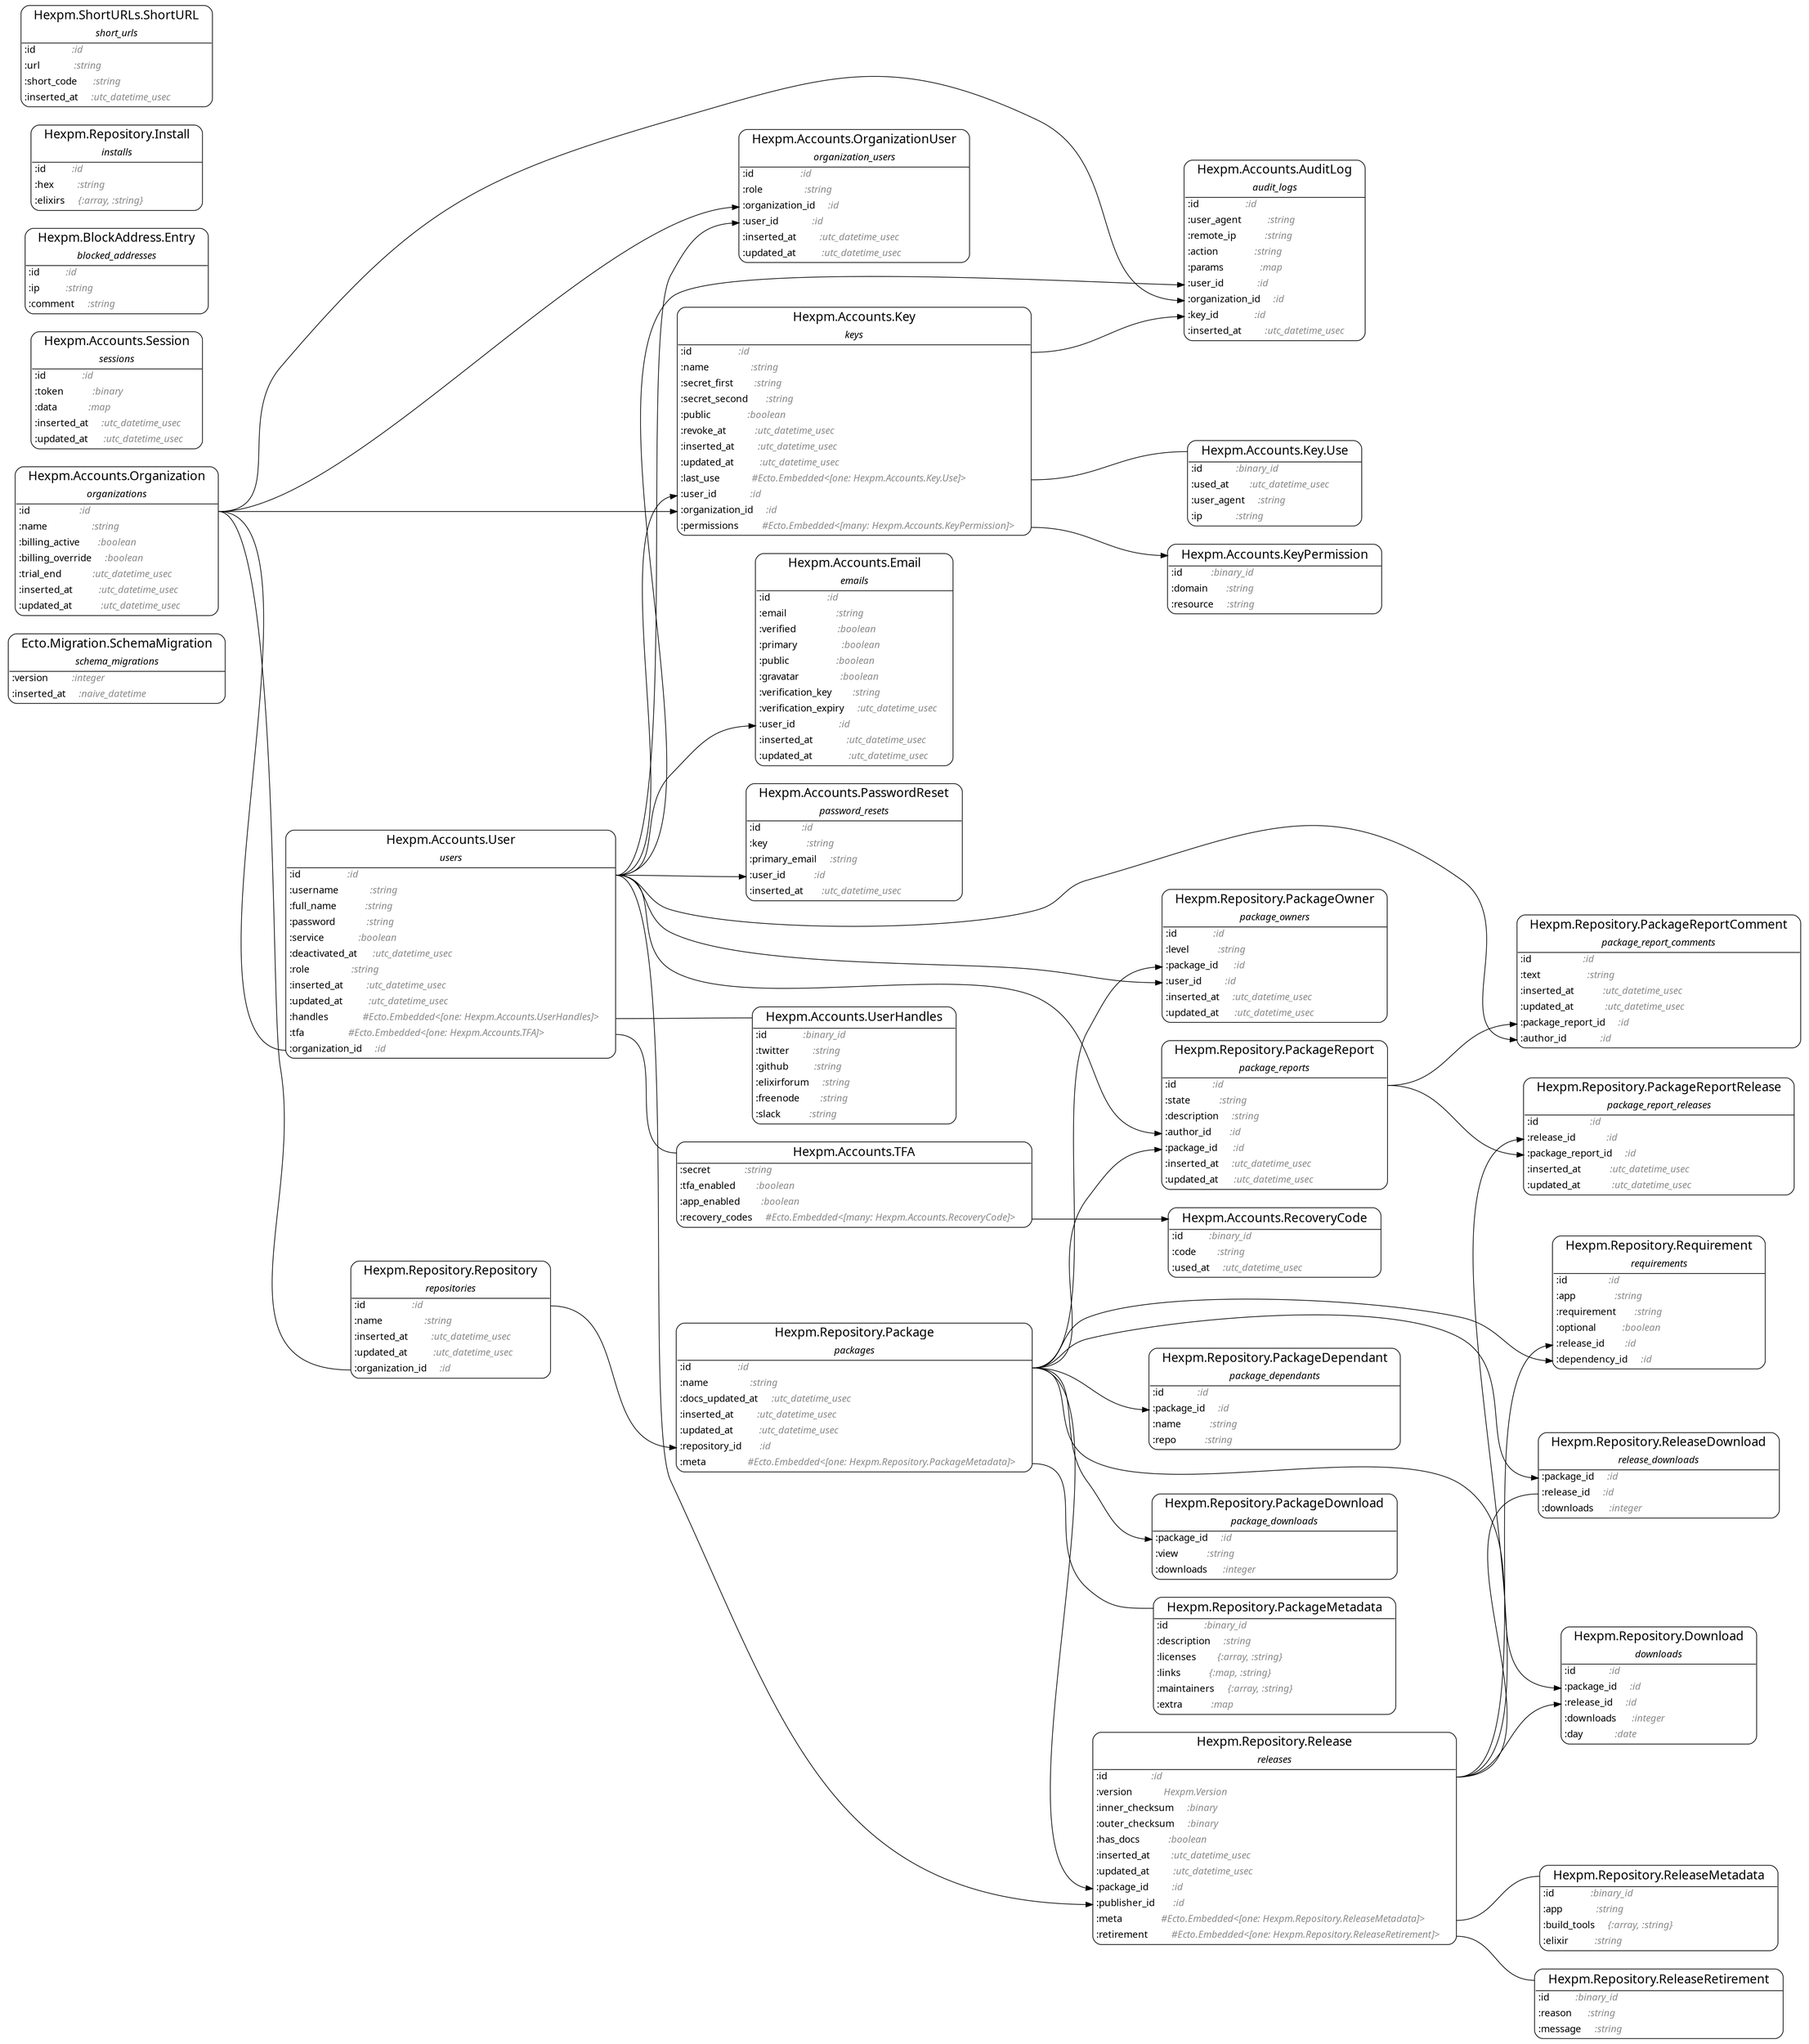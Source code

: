 digraph {
  ranksep=1.0; rankdir=LR;
  node [shape = none, fontname="Roboto Mono"];
  "Ecto.Migration.SchemaMigration" [label= <<table align='left' border='1' style='rounded' cellspacing='0' cellpadding='4' cellborder='0'><tr><td port='header@schema_module'><font point-size='18'>   Ecto.Migration.SchemaMigration   </font></td></tr><tr><td border='1' sides='b' colspan='2'><font point-size='14'><i>schema_migrations</i></font></td></tr><tr><td align='left' port='field@version'>:version         <i><font color='gray54'>:integer            </font></i></td></tr><tr><td align='left' port='field@inserted_at'>:inserted_at     <i><font color='gray54'>:naive_datetime     </font></i></td></tr></table>>]
  "Hexpm.Accounts.AuditLog" [label= <<table align='left' border='1' style='rounded' cellspacing='0' cellpadding='4' cellborder='0'><tr><td port='header@schema_module'><font point-size='18'>   Hexpm.Accounts.AuditLog   </font></td></tr><tr><td border='1' sides='b' colspan='2'><font point-size='14'><i>audit_logs</i></font></td></tr><tr><td align='left' port='field@id'>:id                  <i><font color='gray54'>:id                    </font></i></td></tr><tr><td align='left' port='field@user_agent'>:user_agent          <i><font color='gray54'>:string                </font></i></td></tr><tr><td align='left' port='field@remote_ip'>:remote_ip           <i><font color='gray54'>:string                </font></i></td></tr><tr><td align='left' port='field@action'>:action              <i><font color='gray54'>:string                </font></i></td></tr><tr><td align='left' port='field@params'>:params              <i><font color='gray54'>:map                   </font></i></td></tr><tr><td align='left' port='field@user_id'>:user_id             <i><font color='gray54'>:id                    </font></i></td></tr><tr><td align='left' port='field@organization_id'>:organization_id     <i><font color='gray54'>:id                    </font></i></td></tr><tr><td align='left' port='field@key_id'>:key_id              <i><font color='gray54'>:id                    </font></i></td></tr><tr><td align='left' port='field@inserted_at'>:inserted_at         <i><font color='gray54'>:utc_datetime_usec     </font></i></td></tr></table>>]
  "Hexpm.Accounts.Email" [label= <<table align='left' border='1' style='rounded' cellspacing='0' cellpadding='4' cellborder='0'><tr><td port='header@schema_module'><font point-size='18'>   Hexpm.Accounts.Email   </font></td></tr><tr><td border='1' sides='b' colspan='2'><font point-size='14'><i>emails</i></font></td></tr><tr><td align='left' port='field@id'>:id                      <i><font color='gray54'>:id                    </font></i></td></tr><tr><td align='left' port='field@email'>:email                   <i><font color='gray54'>:string                </font></i></td></tr><tr><td align='left' port='field@verified'>:verified                <i><font color='gray54'>:boolean               </font></i></td></tr><tr><td align='left' port='field@primary'>:primary                 <i><font color='gray54'>:boolean               </font></i></td></tr><tr><td align='left' port='field@public'>:public                  <i><font color='gray54'>:boolean               </font></i></td></tr><tr><td align='left' port='field@gravatar'>:gravatar                <i><font color='gray54'>:boolean               </font></i></td></tr><tr><td align='left' port='field@verification_key'>:verification_key        <i><font color='gray54'>:string                </font></i></td></tr><tr><td align='left' port='field@verification_expiry'>:verification_expiry     <i><font color='gray54'>:utc_datetime_usec     </font></i></td></tr><tr><td align='left' port='field@user_id'>:user_id                 <i><font color='gray54'>:id                    </font></i></td></tr><tr><td align='left' port='field@inserted_at'>:inserted_at             <i><font color='gray54'>:utc_datetime_usec     </font></i></td></tr><tr><td align='left' port='field@updated_at'>:updated_at              <i><font color='gray54'>:utc_datetime_usec     </font></i></td></tr></table>>]
  "Hexpm.Accounts.Key" [label= <<table align='left' border='1' style='rounded' cellspacing='0' cellpadding='4' cellborder='0'><tr><td port='header@schema_module'><font point-size='18'>   Hexpm.Accounts.Key   </font></td></tr><tr><td border='1' sides='b' colspan='2'><font point-size='14'><i>keys</i></font></td></tr><tr><td align='left' port='field@id'>:id                  <i><font color='gray54'>:id                                                      </font></i></td></tr><tr><td align='left' port='field@name'>:name                <i><font color='gray54'>:string                                                  </font></i></td></tr><tr><td align='left' port='field@secret_first'>:secret_first        <i><font color='gray54'>:string                                                  </font></i></td></tr><tr><td align='left' port='field@secret_second'>:secret_second       <i><font color='gray54'>:string                                                  </font></i></td></tr><tr><td align='left' port='field@public'>:public              <i><font color='gray54'>:boolean                                                 </font></i></td></tr><tr><td align='left' port='field@revoke_at'>:revoke_at           <i><font color='gray54'>:utc_datetime_usec                                       </font></i></td></tr><tr><td align='left' port='field@inserted_at'>:inserted_at         <i><font color='gray54'>:utc_datetime_usec                                       </font></i></td></tr><tr><td align='left' port='field@updated_at'>:updated_at          <i><font color='gray54'>:utc_datetime_usec                                       </font></i></td></tr><tr><td align='left' port='field@last_use'>:last_use            <i><font color='gray54'>#Ecto.Embedded&lt;[one: Hexpm.Accounts.Key.Use]&gt;            </font></i></td></tr><tr><td align='left' port='field@user_id'>:user_id             <i><font color='gray54'>:id                                                      </font></i></td></tr><tr><td align='left' port='field@organization_id'>:organization_id     <i><font color='gray54'>:id                                                      </font></i></td></tr><tr><td align='left' port='field@permissions'>:permissions         <i><font color='gray54'>#Ecto.Embedded&lt;[many: Hexpm.Accounts.KeyPermission]&gt;     </font></i></td></tr></table>>]
  "Hexpm.Accounts.Key.Use" [label= <<table align='left' border='1' style='rounded' cellspacing='0' cellpadding='4' cellborder='0'><tr><td border='1' sides='b' colspan='2' port='header@schema_module'><font point-size='18'>   Hexpm.Accounts.Key.Use   </font></td></tr><tr><td align='left' port='field@id'>:id             <i><font color='gray54'>:binary_id             </font></i></td></tr><tr><td align='left' port='field@used_at'>:used_at        <i><font color='gray54'>:utc_datetime_usec     </font></i></td></tr><tr><td align='left' port='field@user_agent'>:user_agent     <i><font color='gray54'>:string                </font></i></td></tr><tr><td align='left' port='field@ip'>:ip             <i><font color='gray54'>:string                </font></i></td></tr></table>>]
  "Hexpm.Accounts.KeyPermission" [label= <<table align='left' border='1' style='rounded' cellspacing='0' cellpadding='4' cellborder='0'><tr><td border='1' sides='b' colspan='2' port='header@schema_module'><font point-size='18'>   Hexpm.Accounts.KeyPermission   </font></td></tr><tr><td align='left' port='field@id'>:id           <i><font color='gray54'>:binary_id     </font></i></td></tr><tr><td align='left' port='field@domain'>:domain       <i><font color='gray54'>:string        </font></i></td></tr><tr><td align='left' port='field@resource'>:resource     <i><font color='gray54'>:string        </font></i></td></tr></table>>]
  "Hexpm.Accounts.Organization" [label= <<table align='left' border='1' style='rounded' cellspacing='0' cellpadding='4' cellborder='0'><tr><td port='header@schema_module'><font point-size='18'>   Hexpm.Accounts.Organization   </font></td></tr><tr><td border='1' sides='b' colspan='2'><font point-size='14'><i>organizations</i></font></td></tr><tr><td align='left' port='field@id'>:id                   <i><font color='gray54'>:id                    </font></i></td></tr><tr><td align='left' port='field@name'>:name                 <i><font color='gray54'>:string                </font></i></td></tr><tr><td align='left' port='field@billing_active'>:billing_active       <i><font color='gray54'>:boolean               </font></i></td></tr><tr><td align='left' port='field@billing_override'>:billing_override     <i><font color='gray54'>:boolean               </font></i></td></tr><tr><td align='left' port='field@trial_end'>:trial_end            <i><font color='gray54'>:utc_datetime_usec     </font></i></td></tr><tr><td align='left' port='field@inserted_at'>:inserted_at          <i><font color='gray54'>:utc_datetime_usec     </font></i></td></tr><tr><td align='left' port='field@updated_at'>:updated_at           <i><font color='gray54'>:utc_datetime_usec     </font></i></td></tr></table>>]
  "Hexpm.Accounts.OrganizationUser" [label= <<table align='left' border='1' style='rounded' cellspacing='0' cellpadding='4' cellborder='0'><tr><td port='header@schema_module'><font point-size='18'>   Hexpm.Accounts.OrganizationUser   </font></td></tr><tr><td border='1' sides='b' colspan='2'><font point-size='14'><i>organization_users</i></font></td></tr><tr><td align='left' port='field@id'>:id                  <i><font color='gray54'>:id                    </font></i></td></tr><tr><td align='left' port='field@role'>:role                <i><font color='gray54'>:string                </font></i></td></tr><tr><td align='left' port='field@organization_id'>:organization_id     <i><font color='gray54'>:id                    </font></i></td></tr><tr><td align='left' port='field@user_id'>:user_id             <i><font color='gray54'>:id                    </font></i></td></tr><tr><td align='left' port='field@inserted_at'>:inserted_at         <i><font color='gray54'>:utc_datetime_usec     </font></i></td></tr><tr><td align='left' port='field@updated_at'>:updated_at          <i><font color='gray54'>:utc_datetime_usec     </font></i></td></tr></table>>]
  "Hexpm.Accounts.PasswordReset" [label= <<table align='left' border='1' style='rounded' cellspacing='0' cellpadding='4' cellborder='0'><tr><td port='header@schema_module'><font point-size='18'>   Hexpm.Accounts.PasswordReset   </font></td></tr><tr><td border='1' sides='b' colspan='2'><font point-size='14'><i>password_resets</i></font></td></tr><tr><td align='left' port='field@id'>:id                <i><font color='gray54'>:id                    </font></i></td></tr><tr><td align='left' port='field@key'>:key               <i><font color='gray54'>:string                </font></i></td></tr><tr><td align='left' port='field@primary_email'>:primary_email     <i><font color='gray54'>:string                </font></i></td></tr><tr><td align='left' port='field@user_id'>:user_id           <i><font color='gray54'>:id                    </font></i></td></tr><tr><td align='left' port='field@inserted_at'>:inserted_at       <i><font color='gray54'>:utc_datetime_usec     </font></i></td></tr></table>>]
  "Hexpm.Accounts.RecoveryCode" [label= <<table align='left' border='1' style='rounded' cellspacing='0' cellpadding='4' cellborder='0'><tr><td border='1' sides='b' colspan='2' port='header@schema_module'><font point-size='18'>   Hexpm.Accounts.RecoveryCode   </font></td></tr><tr><td align='left' port='field@id'>:id          <i><font color='gray54'>:binary_id             </font></i></td></tr><tr><td align='left' port='field@code'>:code        <i><font color='gray54'>:string                </font></i></td></tr><tr><td align='left' port='field@used_at'>:used_at     <i><font color='gray54'>:utc_datetime_usec     </font></i></td></tr></table>>]
  "Hexpm.Accounts.Session" [label= <<table align='left' border='1' style='rounded' cellspacing='0' cellpadding='4' cellborder='0'><tr><td port='header@schema_module'><font point-size='18'>   Hexpm.Accounts.Session   </font></td></tr><tr><td border='1' sides='b' colspan='2'><font point-size='14'><i>sessions</i></font></td></tr><tr><td align='left' port='field@id'>:id              <i><font color='gray54'>:id                    </font></i></td></tr><tr><td align='left' port='field@token'>:token           <i><font color='gray54'>:binary                </font></i></td></tr><tr><td align='left' port='field@data'>:data            <i><font color='gray54'>:map                   </font></i></td></tr><tr><td align='left' port='field@inserted_at'>:inserted_at     <i><font color='gray54'>:utc_datetime_usec     </font></i></td></tr><tr><td align='left' port='field@updated_at'>:updated_at      <i><font color='gray54'>:utc_datetime_usec     </font></i></td></tr></table>>]
  "Hexpm.Accounts.TFA" [label= <<table align='left' border='1' style='rounded' cellspacing='0' cellpadding='4' cellborder='0'><tr><td border='1' sides='b' colspan='2' port='header@schema_module'><font point-size='18'>   Hexpm.Accounts.TFA   </font></td></tr><tr><td align='left' port='field@secret'>:secret             <i><font color='gray54'>:string                                                 </font></i></td></tr><tr><td align='left' port='field@tfa_enabled'>:tfa_enabled        <i><font color='gray54'>:boolean                                                </font></i></td></tr><tr><td align='left' port='field@app_enabled'>:app_enabled        <i><font color='gray54'>:boolean                                                </font></i></td></tr><tr><td align='left' port='field@recovery_codes'>:recovery_codes     <i><font color='gray54'>#Ecto.Embedded&lt;[many: Hexpm.Accounts.RecoveryCode]&gt;     </font></i></td></tr></table>>]
  "Hexpm.Accounts.User" [label= <<table align='left' border='1' style='rounded' cellspacing='0' cellpadding='4' cellborder='0'><tr><td port='header@schema_module'><font point-size='18'>   Hexpm.Accounts.User   </font></td></tr><tr><td border='1' sides='b' colspan='2'><font point-size='14'><i>users</i></font></td></tr><tr><td align='left' port='field@id'>:id                  <i><font color='gray54'>:id                                                   </font></i></td></tr><tr><td align='left' port='field@username'>:username            <i><font color='gray54'>:string                                               </font></i></td></tr><tr><td align='left' port='field@full_name'>:full_name           <i><font color='gray54'>:string                                               </font></i></td></tr><tr><td align='left' port='field@password'>:password            <i><font color='gray54'>:string                                               </font></i></td></tr><tr><td align='left' port='field@service'>:service             <i><font color='gray54'>:boolean                                              </font></i></td></tr><tr><td align='left' port='field@deactivated_at'>:deactivated_at      <i><font color='gray54'>:utc_datetime_usec                                    </font></i></td></tr><tr><td align='left' port='field@role'>:role                <i><font color='gray54'>:string                                               </font></i></td></tr><tr><td align='left' port='field@inserted_at'>:inserted_at         <i><font color='gray54'>:utc_datetime_usec                                    </font></i></td></tr><tr><td align='left' port='field@updated_at'>:updated_at          <i><font color='gray54'>:utc_datetime_usec                                    </font></i></td></tr><tr><td align='left' port='field@handles'>:handles             <i><font color='gray54'>#Ecto.Embedded&lt;[one: Hexpm.Accounts.UserHandles]&gt;     </font></i></td></tr><tr><td align='left' port='field@tfa'>:tfa                 <i><font color='gray54'>#Ecto.Embedded&lt;[one: Hexpm.Accounts.TFA]&gt;             </font></i></td></tr><tr><td align='left' port='field@organization_id'>:organization_id     <i><font color='gray54'>:id                                                   </font></i></td></tr></table>>]
  "Hexpm.Accounts.UserHandles" [label= <<table align='left' border='1' style='rounded' cellspacing='0' cellpadding='4' cellborder='0'><tr><td border='1' sides='b' colspan='2' port='header@schema_module'><font point-size='18'>   Hexpm.Accounts.UserHandles   </font></td></tr><tr><td align='left' port='field@id'>:id              <i><font color='gray54'>:binary_id     </font></i></td></tr><tr><td align='left' port='field@twitter'>:twitter         <i><font color='gray54'>:string        </font></i></td></tr><tr><td align='left' port='field@github'>:github          <i><font color='gray54'>:string        </font></i></td></tr><tr><td align='left' port='field@elixirforum'>:elixirforum     <i><font color='gray54'>:string        </font></i></td></tr><tr><td align='left' port='field@freenode'>:freenode        <i><font color='gray54'>:string        </font></i></td></tr><tr><td align='left' port='field@slack'>:slack           <i><font color='gray54'>:string        </font></i></td></tr></table>>]
  "Hexpm.BlockAddress.Entry" [label= <<table align='left' border='1' style='rounded' cellspacing='0' cellpadding='4' cellborder='0'><tr><td port='header@schema_module'><font point-size='18'>   Hexpm.BlockAddress.Entry   </font></td></tr><tr><td border='1' sides='b' colspan='2'><font point-size='14'><i>blocked_addresses</i></font></td></tr><tr><td align='left' port='field@id'>:id          <i><font color='gray54'>:id         </font></i></td></tr><tr><td align='left' port='field@ip'>:ip          <i><font color='gray54'>:string     </font></i></td></tr><tr><td align='left' port='field@comment'>:comment     <i><font color='gray54'>:string     </font></i></td></tr></table>>]
  "Hexpm.Repository.Download" [label= <<table align='left' border='1' style='rounded' cellspacing='0' cellpadding='4' cellborder='0'><tr><td port='header@schema_module'><font point-size='18'>   Hexpm.Repository.Download   </font></td></tr><tr><td border='1' sides='b' colspan='2'><font point-size='14'><i>downloads</i></font></td></tr><tr><td align='left' port='field@id'>:id             <i><font color='gray54'>:id          </font></i></td></tr><tr><td align='left' port='field@package_id'>:package_id     <i><font color='gray54'>:id          </font></i></td></tr><tr><td align='left' port='field@release_id'>:release_id     <i><font color='gray54'>:id          </font></i></td></tr><tr><td align='left' port='field@downloads'>:downloads      <i><font color='gray54'>:integer     </font></i></td></tr><tr><td align='left' port='field@day'>:day            <i><font color='gray54'>:date        </font></i></td></tr></table>>]
  "Hexpm.Repository.Install" [label= <<table align='left' border='1' style='rounded' cellspacing='0' cellpadding='4' cellborder='0'><tr><td port='header@schema_module'><font point-size='18'>   Hexpm.Repository.Install   </font></td></tr><tr><td border='1' sides='b' colspan='2'><font point-size='14'><i>installs</i></font></td></tr><tr><td align='left' port='field@id'>:id          <i><font color='gray54'>:id                   </font></i></td></tr><tr><td align='left' port='field@hex'>:hex         <i><font color='gray54'>:string               </font></i></td></tr><tr><td align='left' port='field@elixirs'>:elixirs     <i><font color='gray54'>{:array, :string}     </font></i></td></tr></table>>]
  "Hexpm.Repository.Package" [label= <<table align='left' border='1' style='rounded' cellspacing='0' cellpadding='4' cellborder='0'><tr><td port='header@schema_module'><font point-size='18'>   Hexpm.Repository.Package   </font></td></tr><tr><td border='1' sides='b' colspan='2'><font point-size='14'><i>packages</i></font></td></tr><tr><td align='left' port='field@id'>:id                  <i><font color='gray54'>:id                                                         </font></i></td></tr><tr><td align='left' port='field@name'>:name                <i><font color='gray54'>:string                                                     </font></i></td></tr><tr><td align='left' port='field@docs_updated_at'>:docs_updated_at     <i><font color='gray54'>:utc_datetime_usec                                          </font></i></td></tr><tr><td align='left' port='field@inserted_at'>:inserted_at         <i><font color='gray54'>:utc_datetime_usec                                          </font></i></td></tr><tr><td align='left' port='field@updated_at'>:updated_at          <i><font color='gray54'>:utc_datetime_usec                                          </font></i></td></tr><tr><td align='left' port='field@repository_id'>:repository_id       <i><font color='gray54'>:id                                                         </font></i></td></tr><tr><td align='left' port='field@meta'>:meta                <i><font color='gray54'>#Ecto.Embedded&lt;[one: Hexpm.Repository.PackageMetadata]&gt;     </font></i></td></tr></table>>]
  "Hexpm.Repository.PackageDependant" [label= <<table align='left' border='1' style='rounded' cellspacing='0' cellpadding='4' cellborder='0'><tr><td port='header@schema_module'><font point-size='18'>   Hexpm.Repository.PackageDependant   </font></td></tr><tr><td border='1' sides='b' colspan='2'><font point-size='14'><i>package_dependants</i></font></td></tr><tr><td align='left' port='field@id'>:id             <i><font color='gray54'>:id         </font></i></td></tr><tr><td align='left' port='field@package_id'>:package_id     <i><font color='gray54'>:id         </font></i></td></tr><tr><td align='left' port='field@name'>:name           <i><font color='gray54'>:string     </font></i></td></tr><tr><td align='left' port='field@repo'>:repo           <i><font color='gray54'>:string     </font></i></td></tr></table>>]
  "Hexpm.Repository.PackageDownload" [label= <<table align='left' border='1' style='rounded' cellspacing='0' cellpadding='4' cellborder='0'><tr><td port='header@schema_module'><font point-size='18'>   Hexpm.Repository.PackageDownload   </font></td></tr><tr><td border='1' sides='b' colspan='2'><font point-size='14'><i>package_downloads</i></font></td></tr><tr><td align='left' port='field@package_id'>:package_id     <i><font color='gray54'>:id          </font></i></td></tr><tr><td align='left' port='field@view'>:view           <i><font color='gray54'>:string      </font></i></td></tr><tr><td align='left' port='field@downloads'>:downloads      <i><font color='gray54'>:integer     </font></i></td></tr></table>>]
  "Hexpm.Repository.PackageMetadata" [label= <<table align='left' border='1' style='rounded' cellspacing='0' cellpadding='4' cellborder='0'><tr><td border='1' sides='b' colspan='2' port='header@schema_module'><font point-size='18'>   Hexpm.Repository.PackageMetadata   </font></td></tr><tr><td align='left' port='field@id'>:id              <i><font color='gray54'>:binary_id            </font></i></td></tr><tr><td align='left' port='field@description'>:description     <i><font color='gray54'>:string               </font></i></td></tr><tr><td align='left' port='field@licenses'>:licenses        <i><font color='gray54'>{:array, :string}     </font></i></td></tr><tr><td align='left' port='field@links'>:links           <i><font color='gray54'>{:map, :string}       </font></i></td></tr><tr><td align='left' port='field@maintainers'>:maintainers     <i><font color='gray54'>{:array, :string}     </font></i></td></tr><tr><td align='left' port='field@extra'>:extra           <i><font color='gray54'>:map                  </font></i></td></tr></table>>]
  "Hexpm.Repository.PackageOwner" [label= <<table align='left' border='1' style='rounded' cellspacing='0' cellpadding='4' cellborder='0'><tr><td port='header@schema_module'><font point-size='18'>   Hexpm.Repository.PackageOwner   </font></td></tr><tr><td border='1' sides='b' colspan='2'><font point-size='14'><i>package_owners</i></font></td></tr><tr><td align='left' port='field@id'>:id              <i><font color='gray54'>:id                    </font></i></td></tr><tr><td align='left' port='field@level'>:level           <i><font color='gray54'>:string                </font></i></td></tr><tr><td align='left' port='field@package_id'>:package_id      <i><font color='gray54'>:id                    </font></i></td></tr><tr><td align='left' port='field@user_id'>:user_id         <i><font color='gray54'>:id                    </font></i></td></tr><tr><td align='left' port='field@inserted_at'>:inserted_at     <i><font color='gray54'>:utc_datetime_usec     </font></i></td></tr><tr><td align='left' port='field@updated_at'>:updated_at      <i><font color='gray54'>:utc_datetime_usec     </font></i></td></tr></table>>]
  "Hexpm.Repository.PackageReport" [label= <<table align='left' border='1' style='rounded' cellspacing='0' cellpadding='4' cellborder='0'><tr><td port='header@schema_module'><font point-size='18'>   Hexpm.Repository.PackageReport   </font></td></tr><tr><td border='1' sides='b' colspan='2'><font point-size='14'><i>package_reports</i></font></td></tr><tr><td align='left' port='field@id'>:id              <i><font color='gray54'>:id                    </font></i></td></tr><tr><td align='left' port='field@state'>:state           <i><font color='gray54'>:string                </font></i></td></tr><tr><td align='left' port='field@description'>:description     <i><font color='gray54'>:string                </font></i></td></tr><tr><td align='left' port='field@author_id'>:author_id       <i><font color='gray54'>:id                    </font></i></td></tr><tr><td align='left' port='field@package_id'>:package_id      <i><font color='gray54'>:id                    </font></i></td></tr><tr><td align='left' port='field@inserted_at'>:inserted_at     <i><font color='gray54'>:utc_datetime_usec     </font></i></td></tr><tr><td align='left' port='field@updated_at'>:updated_at      <i><font color='gray54'>:utc_datetime_usec     </font></i></td></tr></table>>]
  "Hexpm.Repository.PackageReportComment" [label= <<table align='left' border='1' style='rounded' cellspacing='0' cellpadding='4' cellborder='0'><tr><td port='header@schema_module'><font point-size='18'>   Hexpm.Repository.PackageReportComment   </font></td></tr><tr><td border='1' sides='b' colspan='2'><font point-size='14'><i>package_report_comments</i></font></td></tr><tr><td align='left' port='field@id'>:id                    <i><font color='gray54'>:id                    </font></i></td></tr><tr><td align='left' port='field@text'>:text                  <i><font color='gray54'>:string                </font></i></td></tr><tr><td align='left' port='field@inserted_at'>:inserted_at           <i><font color='gray54'>:utc_datetime_usec     </font></i></td></tr><tr><td align='left' port='field@updated_at'>:updated_at            <i><font color='gray54'>:utc_datetime_usec     </font></i></td></tr><tr><td align='left' port='field@package_report_id'>:package_report_id     <i><font color='gray54'>:id                    </font></i></td></tr><tr><td align='left' port='field@author_id'>:author_id             <i><font color='gray54'>:id                    </font></i></td></tr></table>>]
  "Hexpm.Repository.PackageReportRelease" [label= <<table align='left' border='1' style='rounded' cellspacing='0' cellpadding='4' cellborder='0'><tr><td port='header@schema_module'><font point-size='18'>   Hexpm.Repository.PackageReportRelease   </font></td></tr><tr><td border='1' sides='b' colspan='2'><font point-size='14'><i>package_report_releases</i></font></td></tr><tr><td align='left' port='field@id'>:id                    <i><font color='gray54'>:id                    </font></i></td></tr><tr><td align='left' port='field@release_id'>:release_id            <i><font color='gray54'>:id                    </font></i></td></tr><tr><td align='left' port='field@package_report_id'>:package_report_id     <i><font color='gray54'>:id                    </font></i></td></tr><tr><td align='left' port='field@inserted_at'>:inserted_at           <i><font color='gray54'>:utc_datetime_usec     </font></i></td></tr><tr><td align='left' port='field@updated_at'>:updated_at            <i><font color='gray54'>:utc_datetime_usec     </font></i></td></tr></table>>]
  "Hexpm.Repository.Release" [label= <<table align='left' border='1' style='rounded' cellspacing='0' cellpadding='4' cellborder='0'><tr><td port='header@schema_module'><font point-size='18'>   Hexpm.Repository.Release   </font></td></tr><tr><td border='1' sides='b' colspan='2'><font point-size='14'><i>releases</i></font></td></tr><tr><td align='left' port='field@id'>:id                 <i><font color='gray54'>:id                                                           </font></i></td></tr><tr><td align='left' port='field@version'>:version            <i><font color='gray54'>Hexpm.Version                                                 </font></i></td></tr><tr><td align='left' port='field@inner_checksum'>:inner_checksum     <i><font color='gray54'>:binary                                                       </font></i></td></tr><tr><td align='left' port='field@outer_checksum'>:outer_checksum     <i><font color='gray54'>:binary                                                       </font></i></td></tr><tr><td align='left' port='field@has_docs'>:has_docs           <i><font color='gray54'>:boolean                                                      </font></i></td></tr><tr><td align='left' port='field@inserted_at'>:inserted_at        <i><font color='gray54'>:utc_datetime_usec                                            </font></i></td></tr><tr><td align='left' port='field@updated_at'>:updated_at         <i><font color='gray54'>:utc_datetime_usec                                            </font></i></td></tr><tr><td align='left' port='field@package_id'>:package_id         <i><font color='gray54'>:id                                                           </font></i></td></tr><tr><td align='left' port='field@publisher_id'>:publisher_id       <i><font color='gray54'>:id                                                           </font></i></td></tr><tr><td align='left' port='field@meta'>:meta               <i><font color='gray54'>#Ecto.Embedded&lt;[one: Hexpm.Repository.ReleaseMetadata]&gt;       </font></i></td></tr><tr><td align='left' port='field@retirement'>:retirement         <i><font color='gray54'>#Ecto.Embedded&lt;[one: Hexpm.Repository.ReleaseRetirement]&gt;     </font></i></td></tr></table>>]
  "Hexpm.Repository.ReleaseDownload" [label= <<table align='left' border='1' style='rounded' cellspacing='0' cellpadding='4' cellborder='0'><tr><td port='header@schema_module'><font point-size='18'>   Hexpm.Repository.ReleaseDownload   </font></td></tr><tr><td border='1' sides='b' colspan='2'><font point-size='14'><i>release_downloads</i></font></td></tr><tr><td align='left' port='field@package_id'>:package_id     <i><font color='gray54'>:id          </font></i></td></tr><tr><td align='left' port='field@release_id'>:release_id     <i><font color='gray54'>:id          </font></i></td></tr><tr><td align='left' port='field@downloads'>:downloads      <i><font color='gray54'>:integer     </font></i></td></tr></table>>]
  "Hexpm.Repository.ReleaseMetadata" [label= <<table align='left' border='1' style='rounded' cellspacing='0' cellpadding='4' cellborder='0'><tr><td border='1' sides='b' colspan='2' port='header@schema_module'><font point-size='18'>   Hexpm.Repository.ReleaseMetadata   </font></td></tr><tr><td align='left' port='field@id'>:id              <i><font color='gray54'>:binary_id            </font></i></td></tr><tr><td align='left' port='field@app'>:app             <i><font color='gray54'>:string               </font></i></td></tr><tr><td align='left' port='field@build_tools'>:build_tools     <i><font color='gray54'>{:array, :string}     </font></i></td></tr><tr><td align='left' port='field@elixir'>:elixir          <i><font color='gray54'>:string               </font></i></td></tr></table>>]
  "Hexpm.Repository.ReleaseRetirement" [label= <<table align='left' border='1' style='rounded' cellspacing='0' cellpadding='4' cellborder='0'><tr><td border='1' sides='b' colspan='2' port='header@schema_module'><font point-size='18'>   Hexpm.Repository.ReleaseRetirement   </font></td></tr><tr><td align='left' port='field@id'>:id          <i><font color='gray54'>:binary_id     </font></i></td></tr><tr><td align='left' port='field@reason'>:reason      <i><font color='gray54'>:string        </font></i></td></tr><tr><td align='left' port='field@message'>:message     <i><font color='gray54'>:string        </font></i></td></tr></table>>]
  "Hexpm.Repository.Repository" [label= <<table align='left' border='1' style='rounded' cellspacing='0' cellpadding='4' cellborder='0'><tr><td port='header@schema_module'><font point-size='18'>   Hexpm.Repository.Repository   </font></td></tr><tr><td border='1' sides='b' colspan='2'><font point-size='14'><i>repositories</i></font></td></tr><tr><td align='left' port='field@id'>:id                  <i><font color='gray54'>:id                    </font></i></td></tr><tr><td align='left' port='field@name'>:name                <i><font color='gray54'>:string                </font></i></td></tr><tr><td align='left' port='field@inserted_at'>:inserted_at         <i><font color='gray54'>:utc_datetime_usec     </font></i></td></tr><tr><td align='left' port='field@updated_at'>:updated_at          <i><font color='gray54'>:utc_datetime_usec     </font></i></td></tr><tr><td align='left' port='field@organization_id'>:organization_id     <i><font color='gray54'>:id                    </font></i></td></tr></table>>]
  "Hexpm.Repository.Requirement" [label= <<table align='left' border='1' style='rounded' cellspacing='0' cellpadding='4' cellborder='0'><tr><td port='header@schema_module'><font point-size='18'>   Hexpm.Repository.Requirement   </font></td></tr><tr><td border='1' sides='b' colspan='2'><font point-size='14'><i>requirements</i></font></td></tr><tr><td align='left' port='field@id'>:id                <i><font color='gray54'>:id          </font></i></td></tr><tr><td align='left' port='field@app'>:app               <i><font color='gray54'>:string      </font></i></td></tr><tr><td align='left' port='field@requirement'>:requirement       <i><font color='gray54'>:string      </font></i></td></tr><tr><td align='left' port='field@optional'>:optional          <i><font color='gray54'>:boolean     </font></i></td></tr><tr><td align='left' port='field@release_id'>:release_id        <i><font color='gray54'>:id          </font></i></td></tr><tr><td align='left' port='field@dependency_id'>:dependency_id     <i><font color='gray54'>:id          </font></i></td></tr></table>>]
  "Hexpm.ShortURLs.ShortURL" [label= <<table align='left' border='1' style='rounded' cellspacing='0' cellpadding='4' cellborder='0'><tr><td port='header@schema_module'><font point-size='18'>   Hexpm.ShortURLs.ShortURL   </font></td></tr><tr><td border='1' sides='b' colspan='2'><font point-size='14'><i>short_urls</i></font></td></tr><tr><td align='left' port='field@id'>:id              <i><font color='gray54'>:id                    </font></i></td></tr><tr><td align='left' port='field@url'>:url             <i><font color='gray54'>:string                </font></i></td></tr><tr><td align='left' port='field@short_code'>:short_code      <i><font color='gray54'>:string                </font></i></td></tr><tr><td align='left' port='field@inserted_at'>:inserted_at     <i><font color='gray54'>:utc_datetime_usec     </font></i></td></tr></table>>]

  "Hexpm.Accounts.TFA":"field@recovery_codes":e -> "Hexpm.Accounts.RecoveryCode":"header@schema_module":w
  "Hexpm.Accounts.Key":"field@id":e -> "Hexpm.Accounts.AuditLog":"field@key_id":w
  "Hexpm.Accounts.Key":"field@last_use":e -> "Hexpm.Accounts.Key.Use":"header@schema_module":w [dir=none]
  "Hexpm.Accounts.Key":"field@permissions":e -> "Hexpm.Accounts.KeyPermission":"header@schema_module":w
  "Hexpm.Accounts.Organization":"field@id":e -> "Hexpm.Accounts.AuditLog":"field@organization_id":w
  "Hexpm.Accounts.Organization":"field@id":e -> "Hexpm.Accounts.Key":"field@organization_id":w
  "Hexpm.Accounts.Organization":"field@id":e -> "Hexpm.Accounts.OrganizationUser":"field@organization_id":w
  "Hexpm.Accounts.Organization":"field@id":e -> "Hexpm.Repository.Repository":"field@organization_id":w [dir=none]
  "Hexpm.Accounts.Organization":"field@id":e -> "Hexpm.Accounts.User":"field@organization_id":w [dir=none]
  "Hexpm.Repository.PackageReport":"field@id":e -> "Hexpm.Repository.PackageReportComment":"field@package_report_id":w
  "Hexpm.Repository.PackageReport":"field@id":e -> "Hexpm.Repository.PackageReportRelease":"field@package_report_id":w
  "Hexpm.Repository.Package":"field@id":e -> "Hexpm.Repository.Download":"field@package_id":w
  "Hexpm.Repository.Package":"field@id":e -> "Hexpm.Repository.PackageDependant":"field@package_id":w
  "Hexpm.Repository.Package":"field@id":e -> "Hexpm.Repository.PackageDownload":"field@package_id":w
  "Hexpm.Repository.Package":"field@id":e -> "Hexpm.Repository.PackageOwner":"field@package_id":w
  "Hexpm.Repository.Package":"field@id":e -> "Hexpm.Repository.PackageReport":"field@package_id":w
  "Hexpm.Repository.Package":"field@id":e -> "Hexpm.Repository.ReleaseDownload":"field@package_id":w
  "Hexpm.Repository.Package":"field@id":e -> "Hexpm.Repository.Release":"field@package_id":w
  "Hexpm.Repository.Package":"field@id":e -> "Hexpm.Repository.Requirement":"field@dependency_id":w
  "Hexpm.Repository.Package":"field@meta":e -> "Hexpm.Repository.PackageMetadata":"header@schema_module":w [dir=none]
  "Hexpm.Repository.Release":"field@id":e -> "Hexpm.Repository.Download":"field@release_id":w
  "Hexpm.Repository.Release":"field@id":e -> "Hexpm.Repository.PackageReportRelease":"field@release_id":w
  "Hexpm.Repository.Release":"field@id":e -> "Hexpm.Repository.ReleaseDownload":"field@release_id":w [dir=none]
  "Hexpm.Repository.Release":"field@id":e -> "Hexpm.Repository.Requirement":"field@release_id":w
  "Hexpm.Repository.Release":"field@meta":e -> "Hexpm.Repository.ReleaseMetadata":"header@schema_module":w [dir=none]
  "Hexpm.Repository.Release":"field@retirement":e -> "Hexpm.Repository.ReleaseRetirement":"header@schema_module":w [dir=none]
  "Hexpm.Repository.Repository":"field@id":e -> "Hexpm.Repository.Package":"field@repository_id":w
  "Hexpm.Accounts.User":"field@handles":e -> "Hexpm.Accounts.UserHandles":"header@schema_module":w [dir=none]
  "Hexpm.Accounts.User":"field@id":e -> "Hexpm.Accounts.AuditLog":"field@user_id":w
  "Hexpm.Accounts.User":"field@id":e -> "Hexpm.Accounts.Email":"field@user_id":w
  "Hexpm.Accounts.User":"field@id":e -> "Hexpm.Accounts.Key":"field@user_id":w
  "Hexpm.Accounts.User":"field@id":e -> "Hexpm.Accounts.OrganizationUser":"field@user_id":w
  "Hexpm.Accounts.User":"field@id":e -> "Hexpm.Repository.PackageOwner":"field@user_id":w
  "Hexpm.Accounts.User":"field@id":e -> "Hexpm.Repository.PackageReportComment":"field@author_id":w
  "Hexpm.Accounts.User":"field@id":e -> "Hexpm.Repository.PackageReport":"field@author_id":w
  "Hexpm.Accounts.User":"field@id":e -> "Hexpm.Accounts.PasswordReset":"field@user_id":w
  "Hexpm.Accounts.User":"field@id":e -> "Hexpm.Repository.Release":"field@publisher_id":w
  "Hexpm.Accounts.User":"field@tfa":e -> "Hexpm.Accounts.TFA":"header@schema_module":w [dir=none]
}
